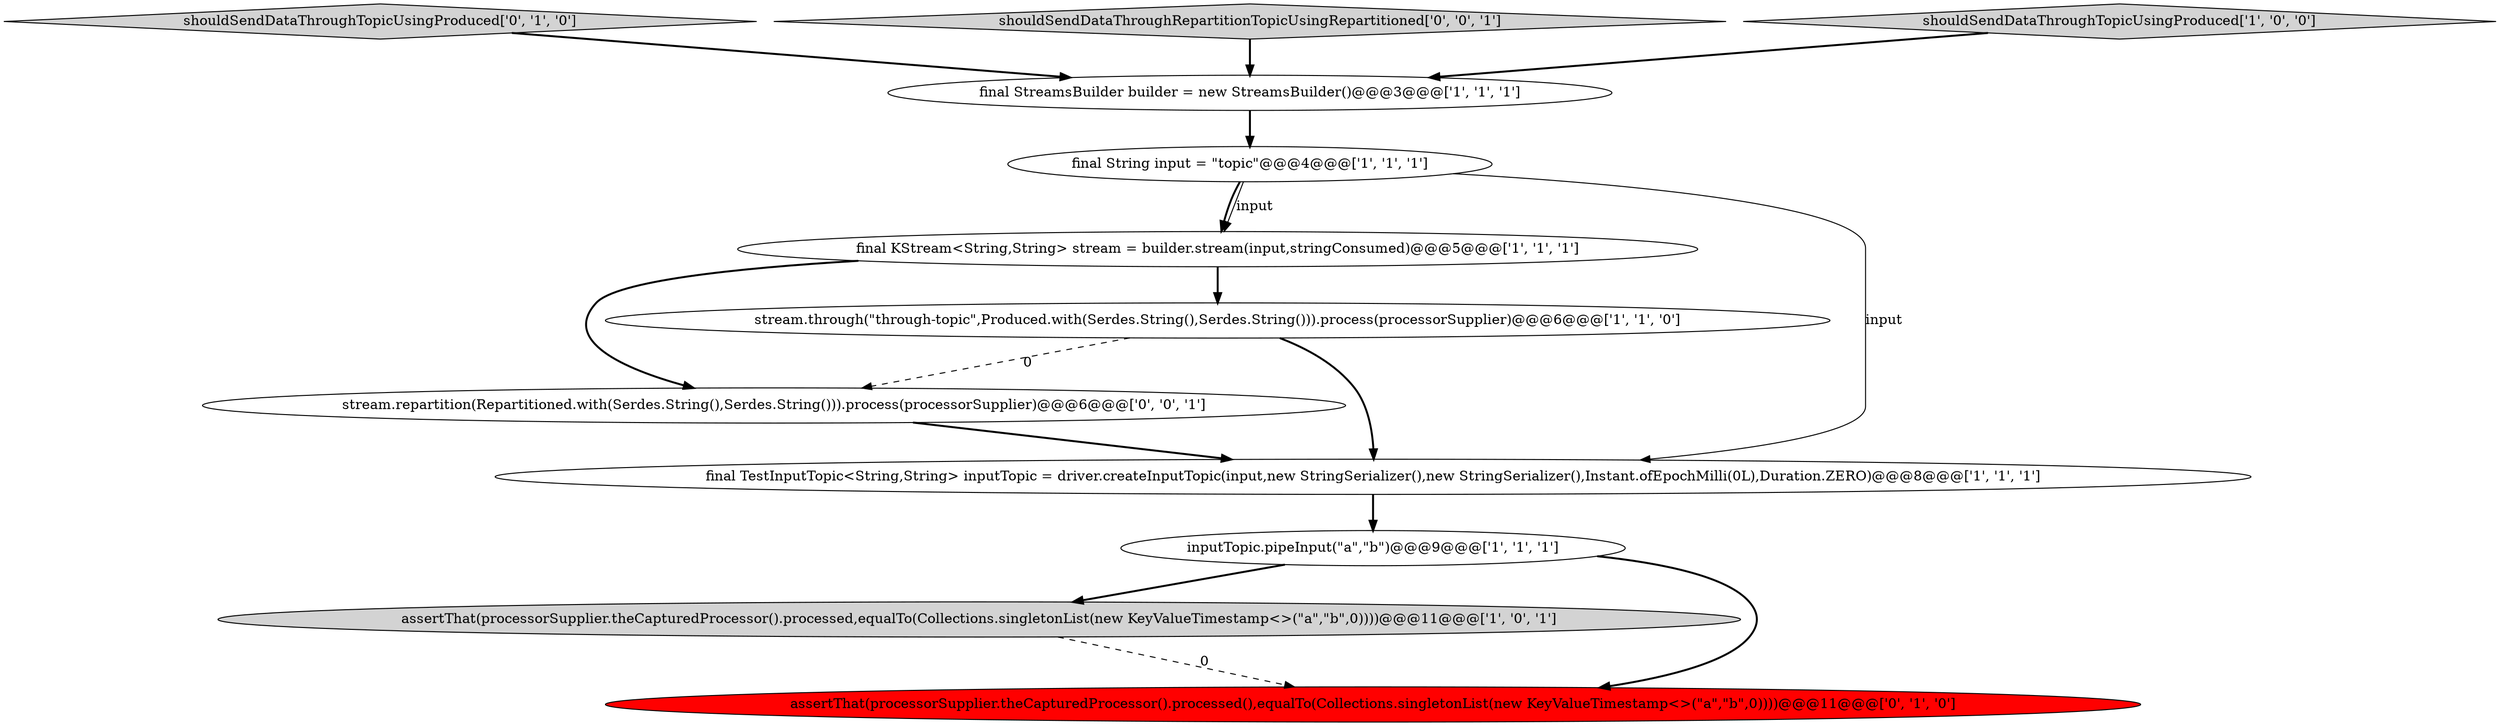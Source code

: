 digraph {
8 [style = filled, label = "shouldSendDataThroughTopicUsingProduced['0', '1', '0']", fillcolor = lightgray, shape = diamond image = "AAA0AAABBB2BBB"];
5 [style = filled, label = "assertThat(processorSupplier.theCapturedProcessor().processed,equalTo(Collections.singletonList(new KeyValueTimestamp<>(\"a\",\"b\",0))))@@@11@@@['1', '0', '1']", fillcolor = lightgray, shape = ellipse image = "AAA0AAABBB1BBB"];
2 [style = filled, label = "stream.through(\"through-topic\",Produced.with(Serdes.String(),Serdes.String())).process(processorSupplier)@@@6@@@['1', '1', '0']", fillcolor = white, shape = ellipse image = "AAA0AAABBB1BBB"];
0 [style = filled, label = "final KStream<String,String> stream = builder.stream(input,stringConsumed)@@@5@@@['1', '1', '1']", fillcolor = white, shape = ellipse image = "AAA0AAABBB1BBB"];
9 [style = filled, label = "assertThat(processorSupplier.theCapturedProcessor().processed(),equalTo(Collections.singletonList(new KeyValueTimestamp<>(\"a\",\"b\",0))))@@@11@@@['0', '1', '0']", fillcolor = red, shape = ellipse image = "AAA1AAABBB2BBB"];
10 [style = filled, label = "stream.repartition(Repartitioned.with(Serdes.String(),Serdes.String())).process(processorSupplier)@@@6@@@['0', '0', '1']", fillcolor = white, shape = ellipse image = "AAA0AAABBB3BBB"];
11 [style = filled, label = "shouldSendDataThroughRepartitionTopicUsingRepartitioned['0', '0', '1']", fillcolor = lightgray, shape = diamond image = "AAA0AAABBB3BBB"];
7 [style = filled, label = "inputTopic.pipeInput(\"a\",\"b\")@@@9@@@['1', '1', '1']", fillcolor = white, shape = ellipse image = "AAA0AAABBB1BBB"];
1 [style = filled, label = "shouldSendDataThroughTopicUsingProduced['1', '0', '0']", fillcolor = lightgray, shape = diamond image = "AAA0AAABBB1BBB"];
6 [style = filled, label = "final String input = \"topic\"@@@4@@@['1', '1', '1']", fillcolor = white, shape = ellipse image = "AAA0AAABBB1BBB"];
4 [style = filled, label = "final StreamsBuilder builder = new StreamsBuilder()@@@3@@@['1', '1', '1']", fillcolor = white, shape = ellipse image = "AAA0AAABBB1BBB"];
3 [style = filled, label = "final TestInputTopic<String,String> inputTopic = driver.createInputTopic(input,new StringSerializer(),new StringSerializer(),Instant.ofEpochMilli(0L),Duration.ZERO)@@@8@@@['1', '1', '1']", fillcolor = white, shape = ellipse image = "AAA0AAABBB1BBB"];
7->9 [style = bold, label=""];
10->3 [style = bold, label=""];
1->4 [style = bold, label=""];
7->5 [style = bold, label=""];
0->10 [style = bold, label=""];
6->0 [style = bold, label=""];
11->4 [style = bold, label=""];
8->4 [style = bold, label=""];
6->3 [style = solid, label="input"];
5->9 [style = dashed, label="0"];
2->10 [style = dashed, label="0"];
3->7 [style = bold, label=""];
4->6 [style = bold, label=""];
6->0 [style = solid, label="input"];
2->3 [style = bold, label=""];
0->2 [style = bold, label=""];
}

